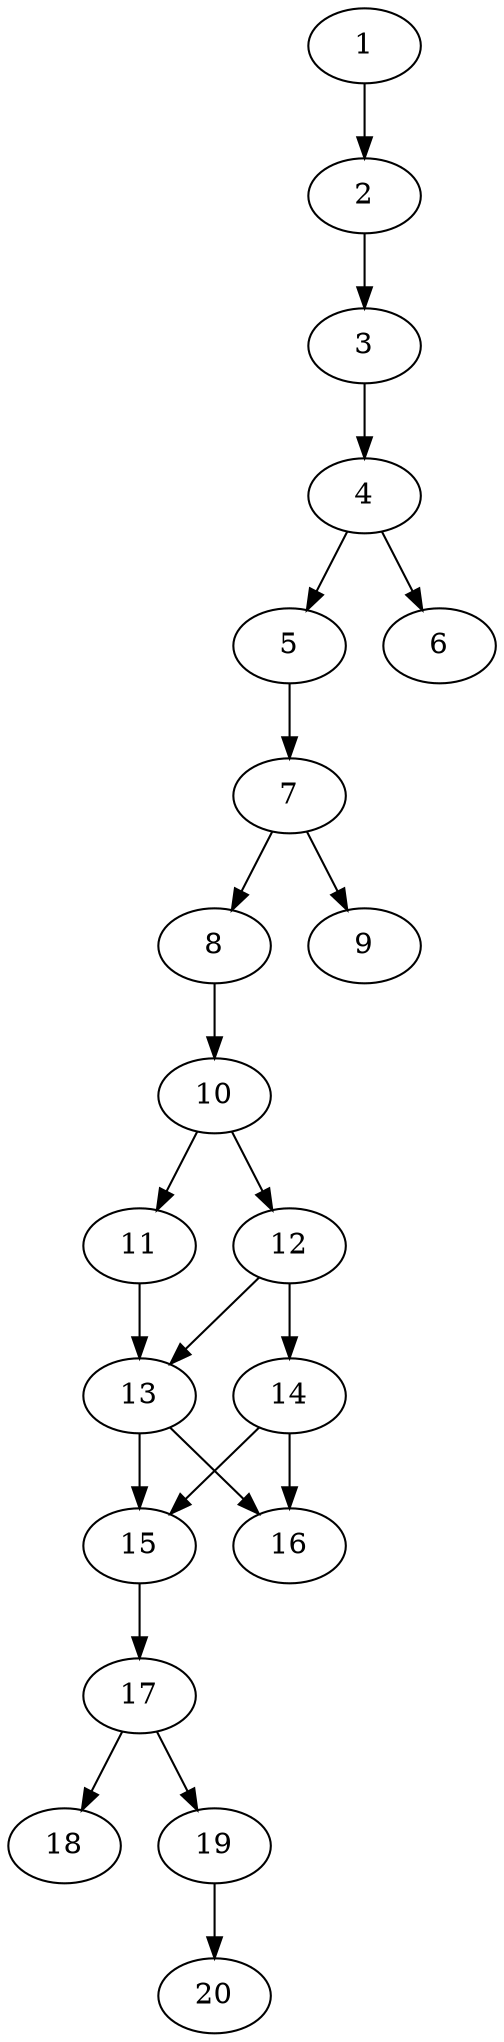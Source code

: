 // DAG automatically generated by daggen at Thu Oct  3 13:58:43 2019
// ./daggen --dot -n 20 --ccr 0.3 --fat 0.3 --regular 0.9 --density 0.6 --mindata 5242880 --maxdata 52428800 
digraph G {
  1 [size="161556480", alpha="0.06", expect_size="48466944"] 
  1 -> 2 [size ="48466944"]
  2 [size="123897173", alpha="0.15", expect_size="37169152"] 
  2 -> 3 [size ="37169152"]
  3 [size="104772267", alpha="0.14", expect_size="31431680"] 
  3 -> 4 [size ="31431680"]
  4 [size="40028160", alpha="0.03", expect_size="12008448"] 
  4 -> 5 [size ="12008448"]
  4 -> 6 [size ="12008448"]
  5 [size="44912640", alpha="0.18", expect_size="13473792"] 
  5 -> 7 [size ="13473792"]
  6 [size="166669653", alpha="0.19", expect_size="50000896"] 
  7 [size="76885333", alpha="0.08", expect_size="23065600"] 
  7 -> 8 [size ="23065600"]
  7 -> 9 [size ="23065600"]
  8 [size="33597440", alpha="0.04", expect_size="10079232"] 
  8 -> 10 [size ="10079232"]
  9 [size="37969920", alpha="0.17", expect_size="11390976"] 
  10 [size="136256853", alpha="0.11", expect_size="40877056"] 
  10 -> 11 [size ="40877056"]
  10 -> 12 [size ="40877056"]
  11 [size="130819413", alpha="0.19", expect_size="39245824"] 
  11 -> 13 [size ="39245824"]
  12 [size="23125333", alpha="0.10", expect_size="6937600"] 
  12 -> 13 [size ="6937600"]
  12 -> 14 [size ="6937600"]
  13 [size="144749227", alpha="0.16", expect_size="43424768"] 
  13 -> 15 [size ="43424768"]
  13 -> 16 [size ="43424768"]
  14 [size="101195093", alpha="0.13", expect_size="30358528"] 
  14 -> 15 [size ="30358528"]
  14 -> 16 [size ="30358528"]
  15 [size="125842773", alpha="0.04", expect_size="37752832"] 
  15 -> 17 [size ="37752832"]
  16 [size="109329067", alpha="0.14", expect_size="32798720"] 
  17 [size="105198933", alpha="0.04", expect_size="31559680"] 
  17 -> 18 [size ="31559680"]
  17 -> 19 [size ="31559680"]
  18 [size="169826987", alpha="0.04", expect_size="50948096"] 
  19 [size="44520107", alpha="0.03", expect_size="13356032"] 
  19 -> 20 [size ="13356032"]
  20 [size="18237440", alpha="0.07", expect_size="5471232"] 
}
